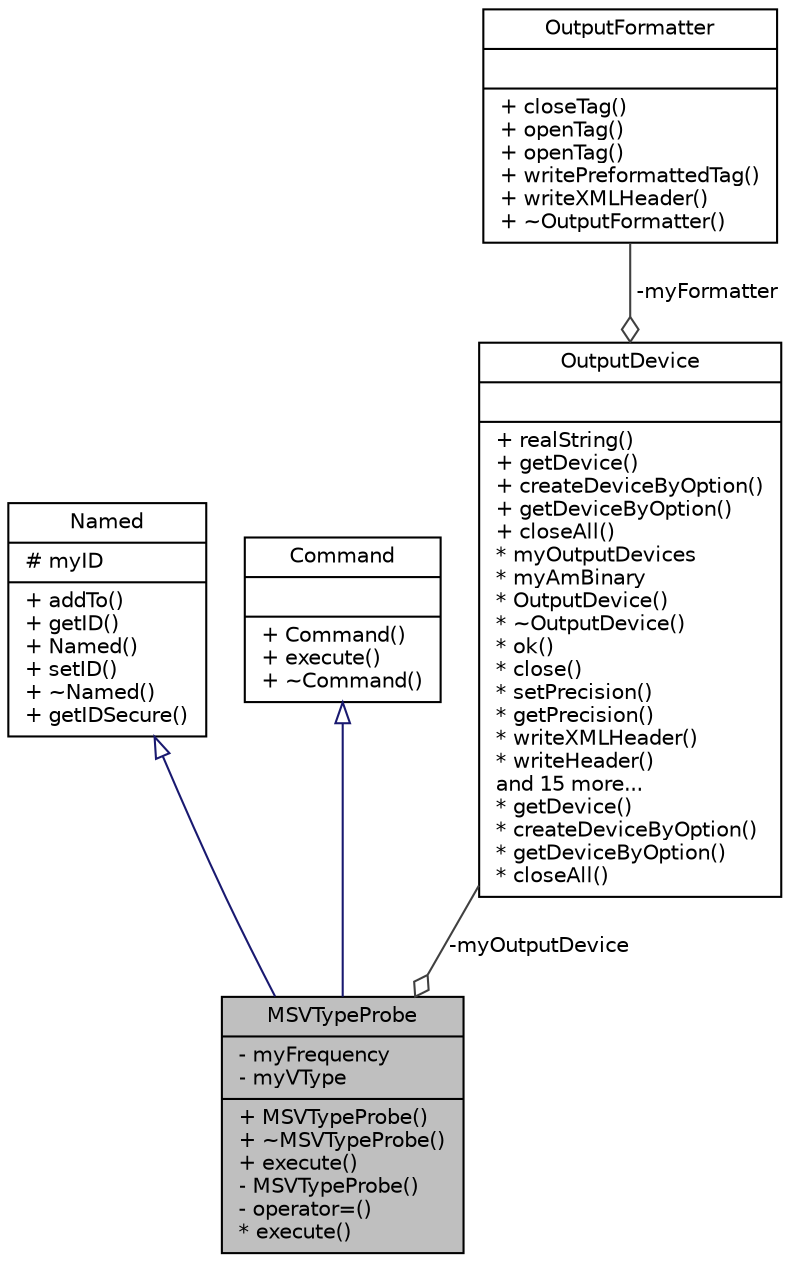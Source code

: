 digraph "MSVTypeProbe"
{
  edge [fontname="Helvetica",fontsize="10",labelfontname="Helvetica",labelfontsize="10"];
  node [fontname="Helvetica",fontsize="10",shape=record];
  Node3 [label="{MSVTypeProbe\n|- myFrequency\l- myVType\l|+ MSVTypeProbe()\l+ ~MSVTypeProbe()\l+ execute()\l- MSVTypeProbe()\l- operator=()\l* execute()\l}",height=0.2,width=0.4,color="black", fillcolor="grey75", style="filled", fontcolor="black"];
  Node4 -> Node3 [dir="back",color="midnightblue",fontsize="10",style="solid",arrowtail="onormal",fontname="Helvetica"];
  Node4 [label="{Named\n|# myID\l|+ addTo()\l+ getID()\l+ Named()\l+ setID()\l+ ~Named()\l+ getIDSecure()\l}",height=0.2,width=0.4,color="black", fillcolor="white", style="filled",URL="$d5/dbf/class_named.html",tooltip="Base class for objects which have an id. "];
  Node5 -> Node3 [dir="back",color="midnightblue",fontsize="10",style="solid",arrowtail="onormal",fontname="Helvetica"];
  Node5 [label="{Command\n||+ Command()\l+ execute()\l+ ~Command()\l}",height=0.2,width=0.4,color="black", fillcolor="white", style="filled",URL="$d5/d6a/class_command.html",tooltip="Base (microsim) event class. "];
  Node6 -> Node3 [color="grey25",fontsize="10",style="solid",label=" -myOutputDevice" ,arrowhead="odiamond",fontname="Helvetica"];
  Node6 [label="{OutputDevice\n||+ realString()\l+ getDevice()\l+ createDeviceByOption()\l+ getDeviceByOption()\l+ closeAll()\l* myOutputDevices\l* myAmBinary\l* OutputDevice()\l* ~OutputDevice()\l* ok()\l* close()\l* setPrecision()\l* getPrecision()\l* writeXMLHeader()\l* writeHeader()\land 15 more...\l* getDevice()\l* createDeviceByOption()\l* getDeviceByOption()\l* closeAll()\l}",height=0.2,width=0.4,color="black", fillcolor="white", style="filled",URL="$de/da0/class_output_device.html",tooltip="Static storage of an output device and its base (abstract) implementation. "];
  Node7 -> Node6 [color="grey25",fontsize="10",style="solid",label=" -myFormatter" ,arrowhead="odiamond",fontname="Helvetica"];
  Node7 [label="{OutputFormatter\n||+ closeTag()\l+ openTag()\l+ openTag()\l+ writePreformattedTag()\l+ writeXMLHeader()\l+ ~OutputFormatter()\l}",height=0.2,width=0.4,color="black", fillcolor="white", style="filled",URL="$d9/d84/class_output_formatter.html",tooltip="Abstract base class for output formatters. "];
}
